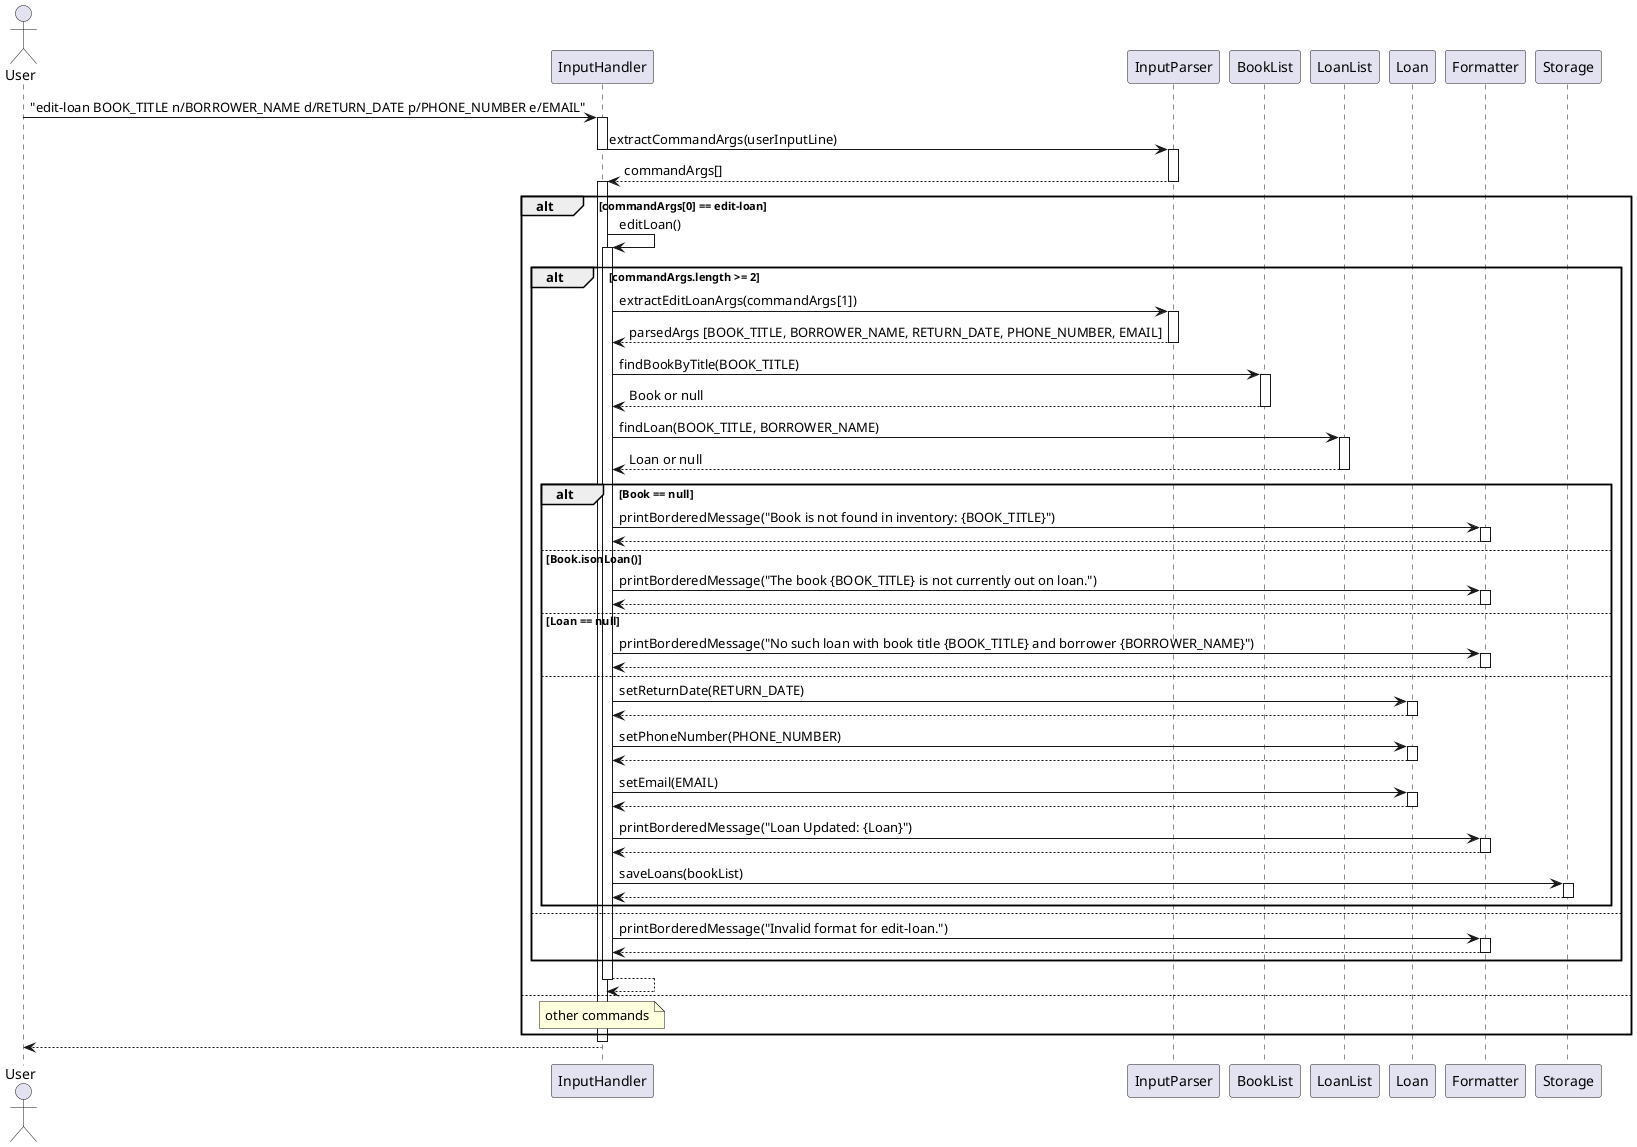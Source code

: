 @startuml
actor User
participant InputHandler
participant InputParser
participant BookList
participant LoanList
participant Loan
participant Formatter
participant Storage

User -> InputHandler: "edit-loan BOOK_TITLE n/BORROWER_NAME d/RETURN_DATE p/PHONE_NUMBER e/EMAIL"
activate InputHandler

InputHandler -> InputParser: extractCommandArgs(userInputLine)
deactivate InputHandler
activate InputParser

InputParser --> InputHandler: commandArgs[]
deactivate InputParser
activate InputHandler

alt commandArgs[0] == edit-loan
    InputHandler -> InputHandler : editLoan()
    activate InputHandler

alt commandArgs.length >= 2
    InputHandler -> InputParser: extractEditLoanArgs(commandArgs[1])
    activate InputParser

    InputParser --> InputHandler: parsedArgs [BOOK_TITLE, BORROWER_NAME, RETURN_DATE, PHONE_NUMBER, EMAIL]
    deactivate InputParser

    InputHandler -> BookList: findBookByTitle(BOOK_TITLE)
    activate BookList

    BookList --> InputHandler: Book or null
    deactivate BookList

    InputHandler -> LoanList: findLoan(BOOK_TITLE, BORROWER_NAME)
    activate LoanList

    LoanList --> InputHandler: Loan or null
    deactivate LoanList

    alt Book == null
        InputHandler -> Formatter: printBorderedMessage("Book is not found in inventory: {BOOK_TITLE}")
        activate Formatter
        Formatter --> InputHandler
        deactivate Formatter
    
    else Book.isonLoan()
        InputHandler -> Formatter: printBorderedMessage("The book {BOOK_TITLE} is not currently out on loan.")
        activate Formatter
        Formatter --> InputHandler
        deactivate Formatter
    
    else Loan == null
        InputHandler -> Formatter: printBorderedMessage("No such loan with book title {BOOK_TITLE} and borrower {BORROWER_NAME}")
        activate Formatter
        Formatter --> InputHandler
        deactivate Formatter

    else
        InputHandler -> Loan : setReturnDate(RETURN_DATE)
        activate Loan
        Loan --> InputHandler
        deactivate Loan

        InputHandler -> Loan : setPhoneNumber(PHONE_NUMBER)
        activate Loan
        Loan --> InputHandler
        deactivate Loan

        InputHandler -> Loan : setEmail(EMAIL)
        activate Loan
        Loan --> InputHandler
        deactivate Loan        

        InputHandler -> Formatter: printBorderedMessage("Loan Updated: {Loan}")
        activate Formatter
        Formatter --> InputHandler
        deactivate Formatter

        InputHandler -> Storage: saveLoans(bookList)
        activate Storage
        Storage --> InputHandler
        deactivate Storage

    end

    else
        InputHandler -> Formatter: printBorderedMessage("Invalid format for edit-loan.")
        activate Formatter
        Formatter --> InputHandler
        deactivate Formatter
    end

InputHandler --> InputHandler
deactivate InputHandler

else
    note over InputHandler : other commands
end

deactivate InputHandler
InputHandler --> User
@enduml
